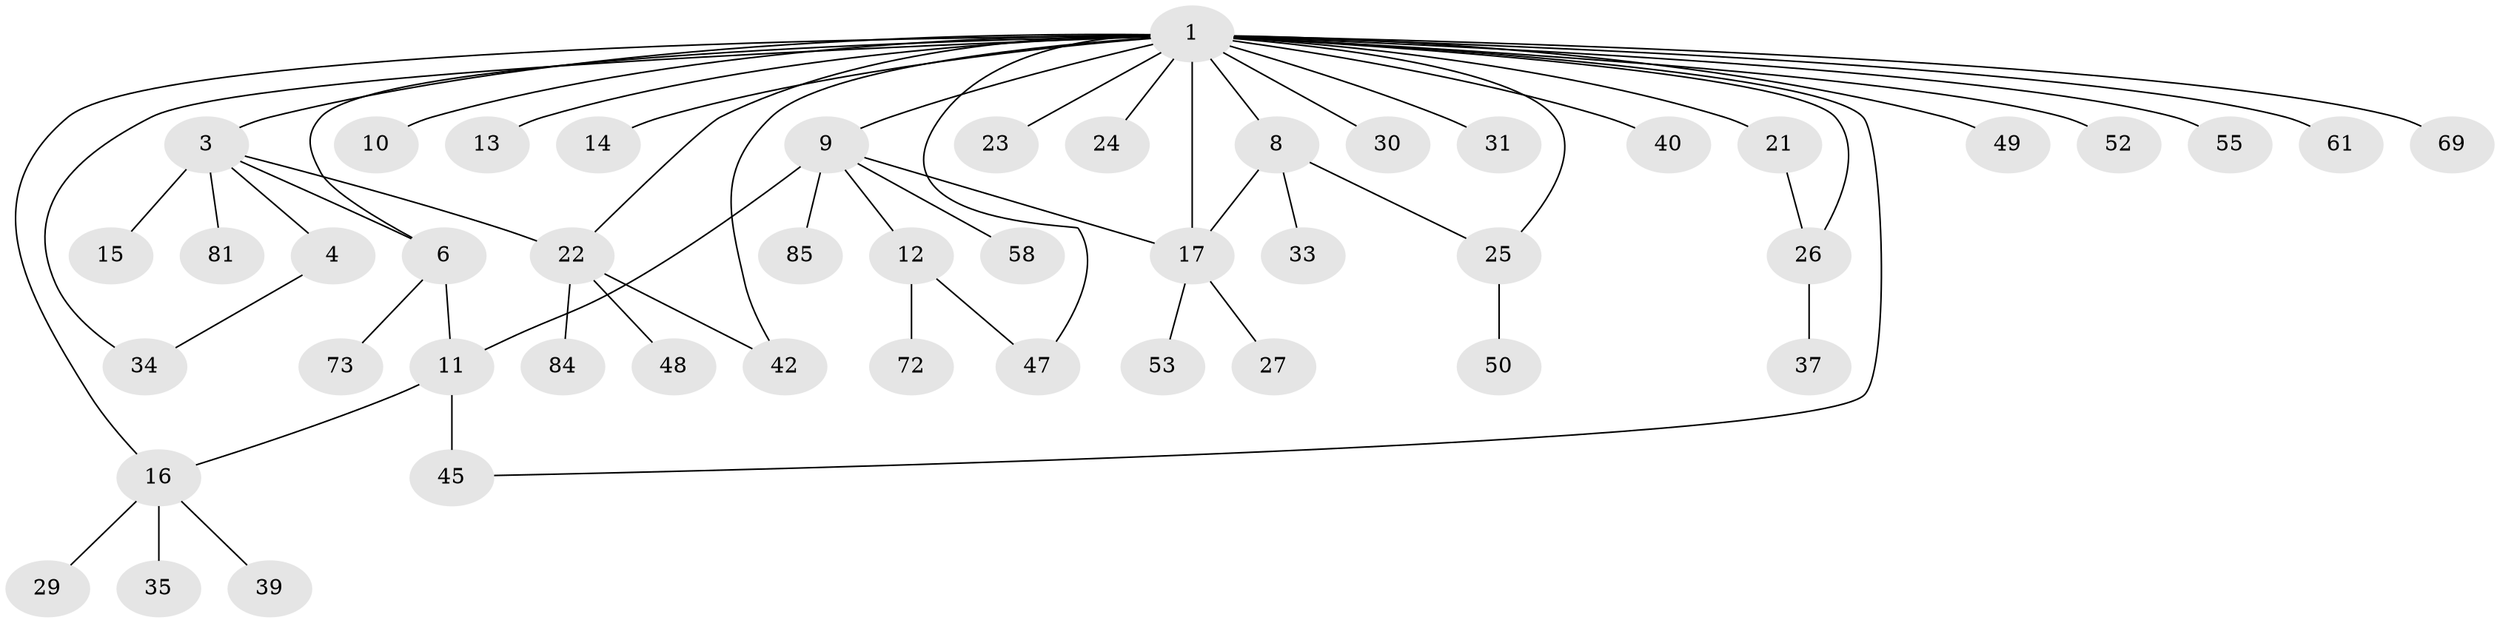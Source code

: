 // original degree distribution, {7: 0.031914893617021274, 15: 0.010638297872340425, 2: 0.19148936170212766, 1: 0.574468085106383, 6: 0.02127659574468085, 16: 0.010638297872340425, 5: 0.0425531914893617, 8: 0.010638297872340425, 3: 0.06382978723404255, 10: 0.010638297872340425, 4: 0.031914893617021274}
// Generated by graph-tools (version 1.1) at 2025/18/03/04/25 18:18:12]
// undirected, 47 vertices, 58 edges
graph export_dot {
graph [start="1"]
  node [color=gray90,style=filled];
  1 [super="+2+5+18+76+93"];
  3 [super="+32"];
  4;
  6 [super="+19+56"];
  8 [super="+41+59"];
  9;
  10;
  11 [super="+20+83+67+80+46"];
  12;
  13;
  14;
  15 [super="+66+54+28"];
  16;
  17 [super="+68+64+90+71+38"];
  21 [super="+65"];
  22;
  23;
  24;
  25;
  26;
  27;
  29;
  30;
  31;
  33;
  34 [super="+63+86+44"];
  35;
  37 [super="+70"];
  39;
  40;
  42 [super="+77+89+60+82"];
  45 [super="+78+74"];
  47 [super="+62"];
  48;
  49;
  50;
  52 [super="+57"];
  53;
  55;
  58;
  61;
  69;
  72;
  73;
  81;
  84;
  85;
  1 -- 25;
  1 -- 47;
  1 -- 3;
  1 -- 69;
  1 -- 6;
  1 -- 8;
  1 -- 9;
  1 -- 10;
  1 -- 13;
  1 -- 14;
  1 -- 16;
  1 -- 17 [weight=2];
  1 -- 21;
  1 -- 22 [weight=2];
  1 -- 23;
  1 -- 24;
  1 -- 26;
  1 -- 30;
  1 -- 31;
  1 -- 34;
  1 -- 40;
  1 -- 42;
  1 -- 49;
  1 -- 52;
  1 -- 55;
  1 -- 61;
  1 -- 45;
  3 -- 4;
  3 -- 6;
  3 -- 15;
  3 -- 22;
  3 -- 81;
  4 -- 34;
  6 -- 73;
  6 -- 11;
  8 -- 25;
  8 -- 33;
  8 -- 17;
  9 -- 11 [weight=2];
  9 -- 12;
  9 -- 17 [weight=2];
  9 -- 58;
  9 -- 85;
  11 -- 45 [weight=2];
  11 -- 16;
  12 -- 47;
  12 -- 72;
  16 -- 29;
  16 -- 35;
  16 -- 39;
  17 -- 27;
  17 -- 53;
  21 -- 26;
  22 -- 48;
  22 -- 84;
  22 -- 42;
  25 -- 50;
  26 -- 37;
}
